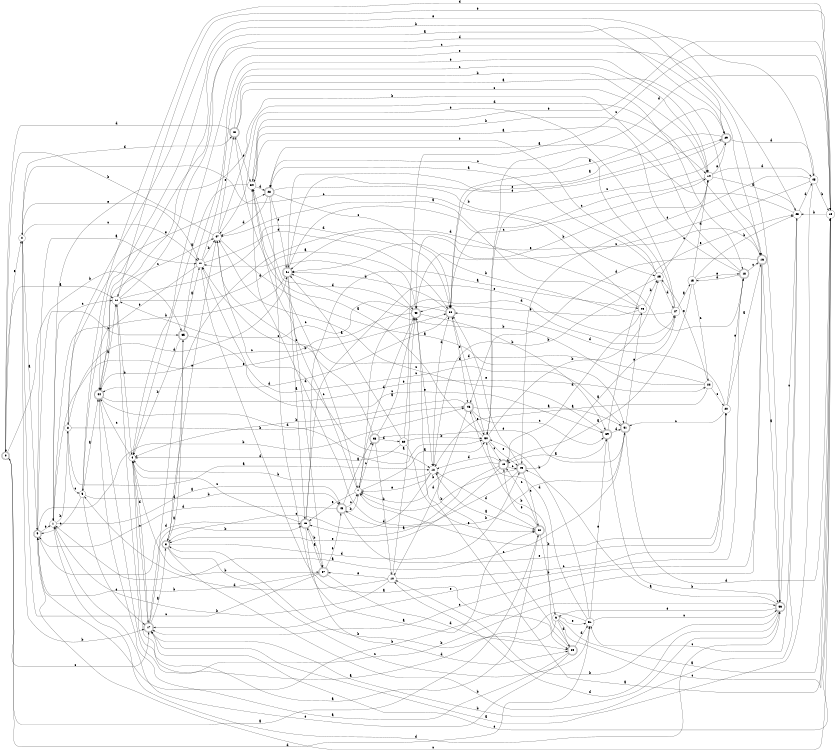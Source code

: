 digraph n42_9 {
__start0 [label="" shape="none"];

rankdir=LR;
size="8,5";

s0 [style="rounded,filled", color="black", fillcolor="white" shape="doublecircle", label="0"];
s1 [style="filled", color="black", fillcolor="white" shape="circle", label="1"];
s2 [style="filled", color="black", fillcolor="white" shape="circle", label="2"];
s3 [style="rounded,filled", color="black", fillcolor="white" shape="doublecircle", label="3"];
s4 [style="filled", color="black", fillcolor="white" shape="circle", label="4"];
s5 [style="filled", color="black", fillcolor="white" shape="circle", label="5"];
s6 [style="filled", color="black", fillcolor="white" shape="circle", label="6"];
s7 [style="filled", color="black", fillcolor="white" shape="circle", label="7"];
s8 [style="filled", color="black", fillcolor="white" shape="circle", label="8"];
s9 [style="rounded,filled", color="black", fillcolor="white" shape="doublecircle", label="9"];
s10 [style="filled", color="black", fillcolor="white" shape="circle", label="10"];
s11 [style="filled", color="black", fillcolor="white" shape="circle", label="11"];
s12 [style="filled", color="black", fillcolor="white" shape="circle", label="12"];
s13 [style="filled", color="black", fillcolor="white" shape="circle", label="13"];
s14 [style="filled", color="black", fillcolor="white" shape="circle", label="14"];
s15 [style="filled", color="black", fillcolor="white" shape="circle", label="15"];
s16 [style="rounded,filled", color="black", fillcolor="white" shape="doublecircle", label="16"];
s17 [style="rounded,filled", color="black", fillcolor="white" shape="doublecircle", label="17"];
s18 [style="rounded,filled", color="black", fillcolor="white" shape="doublecircle", label="18"];
s19 [style="rounded,filled", color="black", fillcolor="white" shape="doublecircle", label="19"];
s20 [style="filled", color="black", fillcolor="white" shape="circle", label="20"];
s21 [style="rounded,filled", color="black", fillcolor="white" shape="doublecircle", label="21"];
s22 [style="filled", color="black", fillcolor="white" shape="circle", label="22"];
s23 [style="filled", color="black", fillcolor="white" shape="circle", label="23"];
s24 [style="rounded,filled", color="black", fillcolor="white" shape="doublecircle", label="24"];
s25 [style="filled", color="black", fillcolor="white" shape="circle", label="25"];
s26 [style="filled", color="black", fillcolor="white" shape="circle", label="26"];
s27 [style="filled", color="black", fillcolor="white" shape="circle", label="27"];
s28 [style="rounded,filled", color="black", fillcolor="white" shape="doublecircle", label="28"];
s29 [style="rounded,filled", color="black", fillcolor="white" shape="doublecircle", label="29"];
s30 [style="filled", color="black", fillcolor="white" shape="circle", label="30"];
s31 [style="rounded,filled", color="black", fillcolor="white" shape="doublecircle", label="31"];
s32 [style="rounded,filled", color="black", fillcolor="white" shape="doublecircle", label="32"];
s33 [style="rounded,filled", color="black", fillcolor="white" shape="doublecircle", label="33"];
s34 [style="filled", color="black", fillcolor="white" shape="circle", label="34"];
s35 [style="rounded,filled", color="black", fillcolor="white" shape="doublecircle", label="35"];
s36 [style="rounded,filled", color="black", fillcolor="white" shape="doublecircle", label="36"];
s37 [style="rounded,filled", color="black", fillcolor="white" shape="doublecircle", label="37"];
s38 [style="rounded,filled", color="black", fillcolor="white" shape="doublecircle", label="38"];
s39 [style="rounded,filled", color="black", fillcolor="white" shape="doublecircle", label="39"];
s40 [style="rounded,filled", color="black", fillcolor="white" shape="doublecircle", label="40"];
s41 [style="filled", color="black", fillcolor="white" shape="circle", label="41"];
s42 [style="rounded,filled", color="black", fillcolor="white" shape="doublecircle", label="42"];
s43 [style="rounded,filled", color="black", fillcolor="white" shape="doublecircle", label="43"];
s44 [style="rounded,filled", color="black", fillcolor="white" shape="doublecircle", label="44"];
s45 [style="filled", color="black", fillcolor="white" shape="circle", label="45"];
s46 [style="rounded,filled", color="black", fillcolor="white" shape="doublecircle", label="46"];
s47 [style="filled", color="black", fillcolor="white" shape="circle", label="47"];
s48 [style="rounded,filled", color="black", fillcolor="white" shape="doublecircle", label="48"];
s49 [style="rounded,filled", color="black", fillcolor="white" shape="doublecircle", label="49"];
s50 [style="filled", color="black", fillcolor="white" shape="circle", label="50"];
s51 [style="filled", color="black", fillcolor="white" shape="circle", label="51"];
s0 -> s11 [label="a"];
s0 -> s35 [label="b"];
s0 -> s17 [label="c"];
s0 -> s51 [label="d"];
s0 -> s2 [label="e"];
s1 -> s43 [label="a"];
s1 -> s8 [label="b"];
s1 -> s11 [label="c"];
s1 -> s36 [label="d"];
s1 -> s38 [label="e"];
s2 -> s9 [label="a"];
s2 -> s17 [label="b"];
s2 -> s41 [label="c"];
s2 -> s42 [label="d"];
s2 -> s41 [label="e"];
s3 -> s35 [label="a"];
s3 -> s36 [label="b"];
s3 -> s51 [label="c"];
s3 -> s49 [label="d"];
s3 -> s47 [label="e"];
s4 -> s32 [label="a"];
s4 -> s37 [label="b"];
s4 -> s44 [label="c"];
s4 -> s17 [label="d"];
s4 -> s36 [label="e"];
s5 -> s44 [label="a"];
s5 -> s43 [label="b"];
s5 -> s9 [label="c"];
s5 -> s13 [label="d"];
s5 -> s17 [label="e"];
s6 -> s13 [label="a"];
s6 -> s3 [label="b"];
s6 -> s13 [label="c"];
s6 -> s24 [label="d"];
s6 -> s51 [label="e"];
s7 -> s50 [label="a"];
s7 -> s34 [label="b"];
s7 -> s33 [label="c"];
s7 -> s40 [label="d"];
s7 -> s48 [label="e"];
s8 -> s12 [label="a"];
s8 -> s46 [label="b"];
s8 -> s5 [label="c"];
s8 -> s21 [label="d"];
s8 -> s28 [label="e"];
s9 -> s41 [label="a"];
s9 -> s46 [label="b"];
s9 -> s35 [label="c"];
s9 -> s48 [label="d"];
s9 -> s1 [label="e"];
s10 -> s40 [label="a"];
s10 -> s1 [label="b"];
s10 -> s20 [label="c"];
s10 -> s5 [label="d"];
s10 -> s37 [label="e"];
s11 -> s29 [label="a"];
s11 -> s4 [label="b"];
s11 -> s16 [label="c"];
s11 -> s40 [label="d"];
s11 -> s38 [label="e"];
s12 -> s32 [label="a"];
s12 -> s4 [label="b"];
s12 -> s3 [label="c"];
s12 -> s38 [label="d"];
s12 -> s7 [label="e"];
s13 -> s40 [label="a"];
s13 -> s23 [label="b"];
s13 -> s9 [label="c"];
s13 -> s50 [label="d"];
s13 -> s11 [label="e"];
s14 -> s23 [label="a"];
s14 -> s40 [label="b"];
s14 -> s38 [label="c"];
s14 -> s45 [label="d"];
s14 -> s29 [label="e"];
s15 -> s19 [label="a"];
s15 -> s23 [label="b"];
s15 -> s22 [label="c"];
s15 -> s14 [label="d"];
s15 -> s18 [label="e"];
s16 -> s36 [label="a"];
s16 -> s9 [label="b"];
s16 -> s17 [label="c"];
s16 -> s46 [label="d"];
s16 -> s21 [label="e"];
s17 -> s3 [label="a"];
s17 -> s48 [label="b"];
s17 -> s4 [label="c"];
s17 -> s18 [label="d"];
s17 -> s13 [label="e"];
s18 -> s34 [label="a"];
s18 -> s1 [label="b"];
s18 -> s16 [label="c"];
s18 -> s15 [label="d"];
s18 -> s17 [label="e"];
s19 -> s48 [label="a"];
s19 -> s7 [label="b"];
s19 -> s49 [label="c"];
s19 -> s12 [label="d"];
s19 -> s3 [label="e"];
s20 -> s16 [label="a"];
s20 -> s7 [label="b"];
s20 -> s31 [label="c"];
s20 -> s38 [label="d"];
s20 -> s18 [label="e"];
s21 -> s48 [label="a"];
s21 -> s1 [label="b"];
s21 -> s14 [label="c"];
s21 -> s37 [label="d"];
s21 -> s29 [label="e"];
s22 -> s12 [label="a"];
s22 -> s21 [label="b"];
s22 -> s20 [label="c"];
s22 -> s41 [label="d"];
s22 -> s25 [label="e"];
s23 -> s28 [label="a"];
s23 -> s17 [label="b"];
s23 -> s51 [label="c"];
s23 -> s45 [label="d"];
s23 -> s8 [label="e"];
s24 -> s44 [label="a"];
s24 -> s46 [label="b"];
s24 -> s12 [label="c"];
s24 -> s51 [label="d"];
s24 -> s1 [label="e"];
s25 -> s28 [label="a"];
s25 -> s12 [label="b"];
s25 -> s14 [label="c"];
s25 -> s27 [label="d"];
s25 -> s34 [label="e"];
s26 -> s47 [label="a"];
s26 -> s25 [label="b"];
s26 -> s2 [label="c"];
s26 -> s19 [label="d"];
s26 -> s40 [label="e"];
s27 -> s15 [label="a"];
s27 -> s21 [label="b"];
s27 -> s28 [label="c"];
s27 -> s7 [label="d"];
s27 -> s47 [label="e"];
s28 -> s32 [label="a"];
s28 -> s25 [label="b"];
s28 -> s38 [label="c"];
s28 -> s47 [label="d"];
s28 -> s21 [label="e"];
s29 -> s38 [label="a"];
s29 -> s44 [label="b"];
s29 -> s50 [label="c"];
s29 -> s45 [label="d"];
s29 -> s21 [label="e"];
s30 -> s21 [label="a"];
s30 -> s50 [label="b"];
s30 -> s13 [label="c"];
s30 -> s4 [label="d"];
s30 -> s32 [label="e"];
s31 -> s1 [label="a"];
s31 -> s43 [label="b"];
s31 -> s41 [label="c"];
s31 -> s13 [label="d"];
s31 -> s26 [label="e"];
s32 -> s0 [label="a"];
s32 -> s6 [label="b"];
s32 -> s19 [label="c"];
s32 -> s12 [label="d"];
s32 -> s19 [label="e"];
s33 -> s40 [label="a"];
s33 -> s10 [label="b"];
s33 -> s47 [label="c"];
s33 -> s30 [label="d"];
s33 -> s31 [label="e"];
s34 -> s4 [label="a"];
s34 -> s14 [label="b"];
s34 -> s7 [label="c"];
s34 -> s28 [label="d"];
s34 -> s13 [label="e"];
s35 -> s41 [label="a"];
s35 -> s4 [label="b"];
s35 -> s39 [label="c"];
s35 -> s3 [label="d"];
s35 -> s14 [label="e"];
s36 -> s49 [label="a"];
s36 -> s10 [label="b"];
s36 -> s23 [label="c"];
s36 -> s10 [label="d"];
s36 -> s6 [label="e"];
s37 -> s48 [label="a"];
s37 -> s9 [label="b"];
s37 -> s2 [label="c"];
s37 -> s24 [label="d"];
s37 -> s43 [label="e"];
s38 -> s29 [label="a"];
s38 -> s21 [label="b"];
s38 -> s11 [label="c"];
s38 -> s44 [label="d"];
s38 -> s46 [label="e"];
s39 -> s19 [label="a"];
s39 -> s36 [label="b"];
s39 -> s47 [label="c"];
s39 -> s31 [label="d"];
s39 -> s23 [label="e"];
s40 -> s41 [label="a"];
s40 -> s39 [label="b"];
s40 -> s44 [label="c"];
s40 -> s34 [label="d"];
s40 -> s12 [label="e"];
s41 -> s24 [label="a"];
s41 -> s47 [label="b"];
s41 -> s14 [label="c"];
s41 -> s38 [label="d"];
s41 -> s5 [label="e"];
s42 -> s16 [label="a"];
s42 -> s14 [label="b"];
s42 -> s18 [label="c"];
s42 -> s0 [label="d"];
s42 -> s34 [label="e"];
s43 -> s33 [label="a"];
s43 -> s7 [label="b"];
s43 -> s7 [label="c"];
s43 -> s9 [label="d"];
s43 -> s20 [label="e"];
s44 -> s11 [label="a"];
s44 -> s36 [label="b"];
s44 -> s47 [label="c"];
s44 -> s50 [label="d"];
s44 -> s22 [label="e"];
s45 -> s17 [label="a"];
s45 -> s13 [label="b"];
s45 -> s40 [label="c"];
s45 -> s44 [label="d"];
s45 -> s49 [label="e"];
s46 -> s31 [label="a"];
s46 -> s4 [label="b"];
s46 -> s39 [label="c"];
s46 -> s10 [label="d"];
s46 -> s50 [label="e"];
s47 -> s31 [label="a"];
s47 -> s0 [label="b"];
s47 -> s12 [label="c"];
s47 -> s16 [label="d"];
s47 -> s42 [label="e"];
s48 -> s26 [label="a"];
s48 -> s37 [label="b"];
s48 -> s4 [label="c"];
s48 -> s24 [label="d"];
s48 -> s27 [label="e"];
s49 -> s27 [label="a"];
s49 -> s7 [label="b"];
s49 -> s32 [label="c"];
s49 -> s34 [label="d"];
s49 -> s38 [label="e"];
s50 -> s42 [label="a"];
s50 -> s25 [label="b"];
s50 -> s19 [label="c"];
s50 -> s38 [label="d"];
s50 -> s49 [label="e"];
s51 -> s11 [label="a"];
s51 -> s50 [label="b"];
s51 -> s36 [label="c"];
s51 -> s50 [label="d"];
s51 -> s39 [label="e"];

}